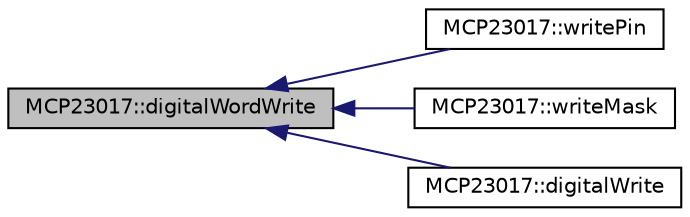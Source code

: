 digraph "MCP23017::digitalWordWrite"
{
  edge [fontname="Helvetica",fontsize="10",labelfontname="Helvetica",labelfontsize="10"];
  node [fontname="Helvetica",fontsize="10",shape=record];
  rankdir="LR";
  Node21 [label="MCP23017::digitalWordWrite",height=0.2,width=0.4,color="black", fillcolor="grey75", style="filled", fontcolor="black"];
  Node21 -> Node22 [dir="back",color="midnightblue",fontsize="10",style="solid",fontname="Helvetica"];
  Node22 [label="MCP23017::writePin",height=0.2,width=0.4,color="black", fillcolor="white", style="filled",URL="$class_m_c_p23017.html#abf2d0d52597391e51a5ec6c25a6b05a1",tooltip="Write a 0/1 value to an output bit. "];
  Node21 -> Node23 [dir="back",color="midnightblue",fontsize="10",style="solid",fontname="Helvetica"];
  Node23 [label="MCP23017::writeMask",height=0.2,width=0.4,color="black", fillcolor="white", style="filled",URL="$class_m_c_p23017.html#a03a2643a1e2fbf8c2aa998d48f360498",tooltip="Write a masked 16-bit value to the device. "];
  Node21 -> Node24 [dir="back",color="midnightblue",fontsize="10",style="solid",fontname="Helvetica"];
  Node24 [label="MCP23017::digitalWrite",height=0.2,width=0.4,color="black", fillcolor="white", style="filled",URL="$class_m_c_p23017.html#ab143d9fd9c65bd4361cda701833f400a"];
}
